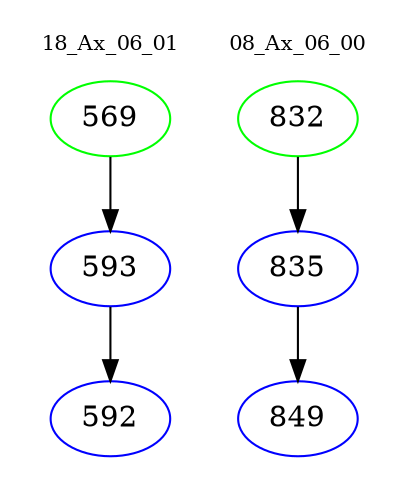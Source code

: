 digraph{
subgraph cluster_0 {
color = white
label = "18_Ax_06_01";
fontsize=10;
T0_569 [label="569", color="green"]
T0_569 -> T0_593 [color="black"]
T0_593 [label="593", color="blue"]
T0_593 -> T0_592 [color="black"]
T0_592 [label="592", color="blue"]
}
subgraph cluster_1 {
color = white
label = "08_Ax_06_00";
fontsize=10;
T1_832 [label="832", color="green"]
T1_832 -> T1_835 [color="black"]
T1_835 [label="835", color="blue"]
T1_835 -> T1_849 [color="black"]
T1_849 [label="849", color="blue"]
}
}
